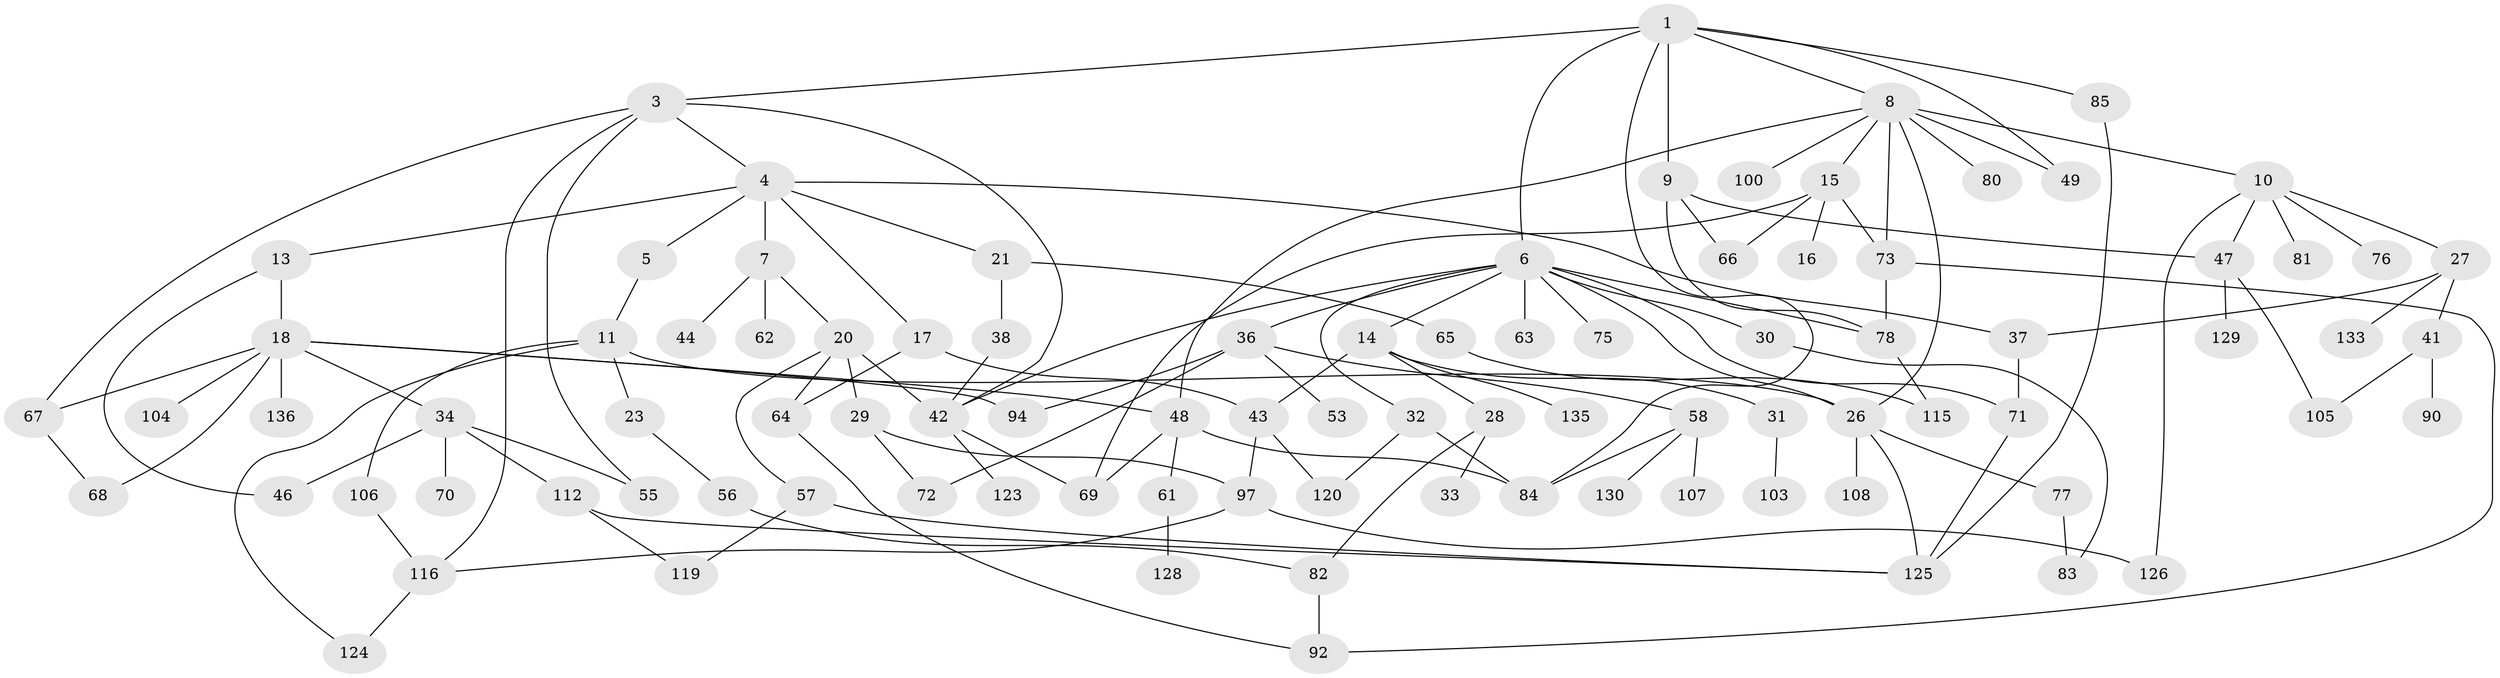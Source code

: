 // Generated by graph-tools (version 1.1) at 2025/51/02/27/25 19:51:38]
// undirected, 93 vertices, 136 edges
graph export_dot {
graph [start="1"]
  node [color=gray90,style=filled];
  1 [super="+2"];
  3 [super="+24"];
  4 [super="+50"];
  5;
  6 [super="+12"];
  7 [super="+25"];
  8 [super="+19"];
  9;
  10 [super="+121"];
  11 [super="+59"];
  13 [super="+52"];
  14 [super="+22"];
  15 [super="+39"];
  16 [super="+40"];
  17;
  18 [super="+35"];
  20 [super="+54"];
  21;
  23;
  26 [super="+51"];
  27;
  28;
  29;
  30 [super="+79"];
  31;
  32 [super="+93"];
  33;
  34;
  36;
  37 [super="+74"];
  38;
  41;
  42 [super="+122"];
  43 [super="+45"];
  44;
  46 [super="+113"];
  47 [super="+102"];
  48 [super="+91"];
  49;
  53 [super="+86"];
  55;
  56 [super="+89"];
  57;
  58 [super="+60"];
  61;
  62;
  63 [super="+96"];
  64 [super="+114"];
  65;
  66 [super="+110"];
  67 [super="+95"];
  68;
  69;
  70;
  71 [super="+87"];
  72 [super="+98"];
  73 [super="+132"];
  75;
  76;
  77;
  78 [super="+88"];
  80;
  81;
  82 [super="+101"];
  83;
  84;
  85 [super="+109"];
  90;
  92 [super="+99"];
  94 [super="+117"];
  97;
  100;
  103;
  104;
  105 [super="+111"];
  106 [super="+127"];
  107;
  108;
  112 [super="+134"];
  115;
  116 [super="+118"];
  119;
  120;
  123;
  124;
  125 [super="+131"];
  126;
  128;
  129;
  130;
  133;
  135;
  136;
  1 -- 8;
  1 -- 9;
  1 -- 49;
  1 -- 85;
  1 -- 84;
  1 -- 3;
  1 -- 6;
  3 -- 4;
  3 -- 116;
  3 -- 67;
  3 -- 42;
  3 -- 55;
  4 -- 5;
  4 -- 7;
  4 -- 13;
  4 -- 17;
  4 -- 21;
  4 -- 37;
  5 -- 11;
  6 -- 14;
  6 -- 26;
  6 -- 30;
  6 -- 36;
  6 -- 63;
  6 -- 75;
  6 -- 32;
  6 -- 42;
  6 -- 71;
  6 -- 78;
  7 -- 20;
  7 -- 44;
  7 -- 62;
  8 -- 10;
  8 -- 15;
  8 -- 80;
  8 -- 100;
  8 -- 26;
  8 -- 73;
  8 -- 49;
  8 -- 48;
  9 -- 47;
  9 -- 78;
  9 -- 66;
  10 -- 27;
  10 -- 47;
  10 -- 76;
  10 -- 81;
  10 -- 126;
  11 -- 23;
  11 -- 124;
  11 -- 26;
  11 -- 106;
  13 -- 18;
  13 -- 46;
  14 -- 135;
  14 -- 43;
  14 -- 28;
  14 -- 31;
  15 -- 16;
  15 -- 66;
  15 -- 73;
  15 -- 69;
  17 -- 43;
  17 -- 64;
  18 -- 34;
  18 -- 67;
  18 -- 104;
  18 -- 48;
  18 -- 68;
  18 -- 136;
  18 -- 94;
  20 -- 29;
  20 -- 64;
  20 -- 57;
  20 -- 42;
  21 -- 38;
  21 -- 65;
  23 -- 56;
  26 -- 77;
  26 -- 108;
  26 -- 125;
  27 -- 37;
  27 -- 41;
  27 -- 133;
  28 -- 33;
  28 -- 82;
  29 -- 97;
  29 -- 72;
  30 -- 83;
  31 -- 103;
  32 -- 84;
  32 -- 120;
  34 -- 70;
  34 -- 112;
  34 -- 55;
  34 -- 46;
  36 -- 53;
  36 -- 58;
  36 -- 72;
  36 -- 94;
  37 -- 71;
  38 -- 42;
  41 -- 90;
  41 -- 105;
  42 -- 123;
  42 -- 69;
  43 -- 120;
  43 -- 97;
  47 -- 129;
  47 -- 105;
  48 -- 61;
  48 -- 84;
  48 -- 69;
  56 -- 82;
  57 -- 119;
  57 -- 125;
  58 -- 130;
  58 -- 107;
  58 -- 84;
  61 -- 128;
  64 -- 92;
  65 -- 115;
  67 -- 68;
  71 -- 125;
  73 -- 78 [weight=2];
  73 -- 92;
  77 -- 83;
  78 -- 115;
  82 -- 92;
  85 -- 125;
  97 -- 126;
  97 -- 116;
  106 -- 116;
  112 -- 125;
  112 -- 119;
  116 -- 124;
}

